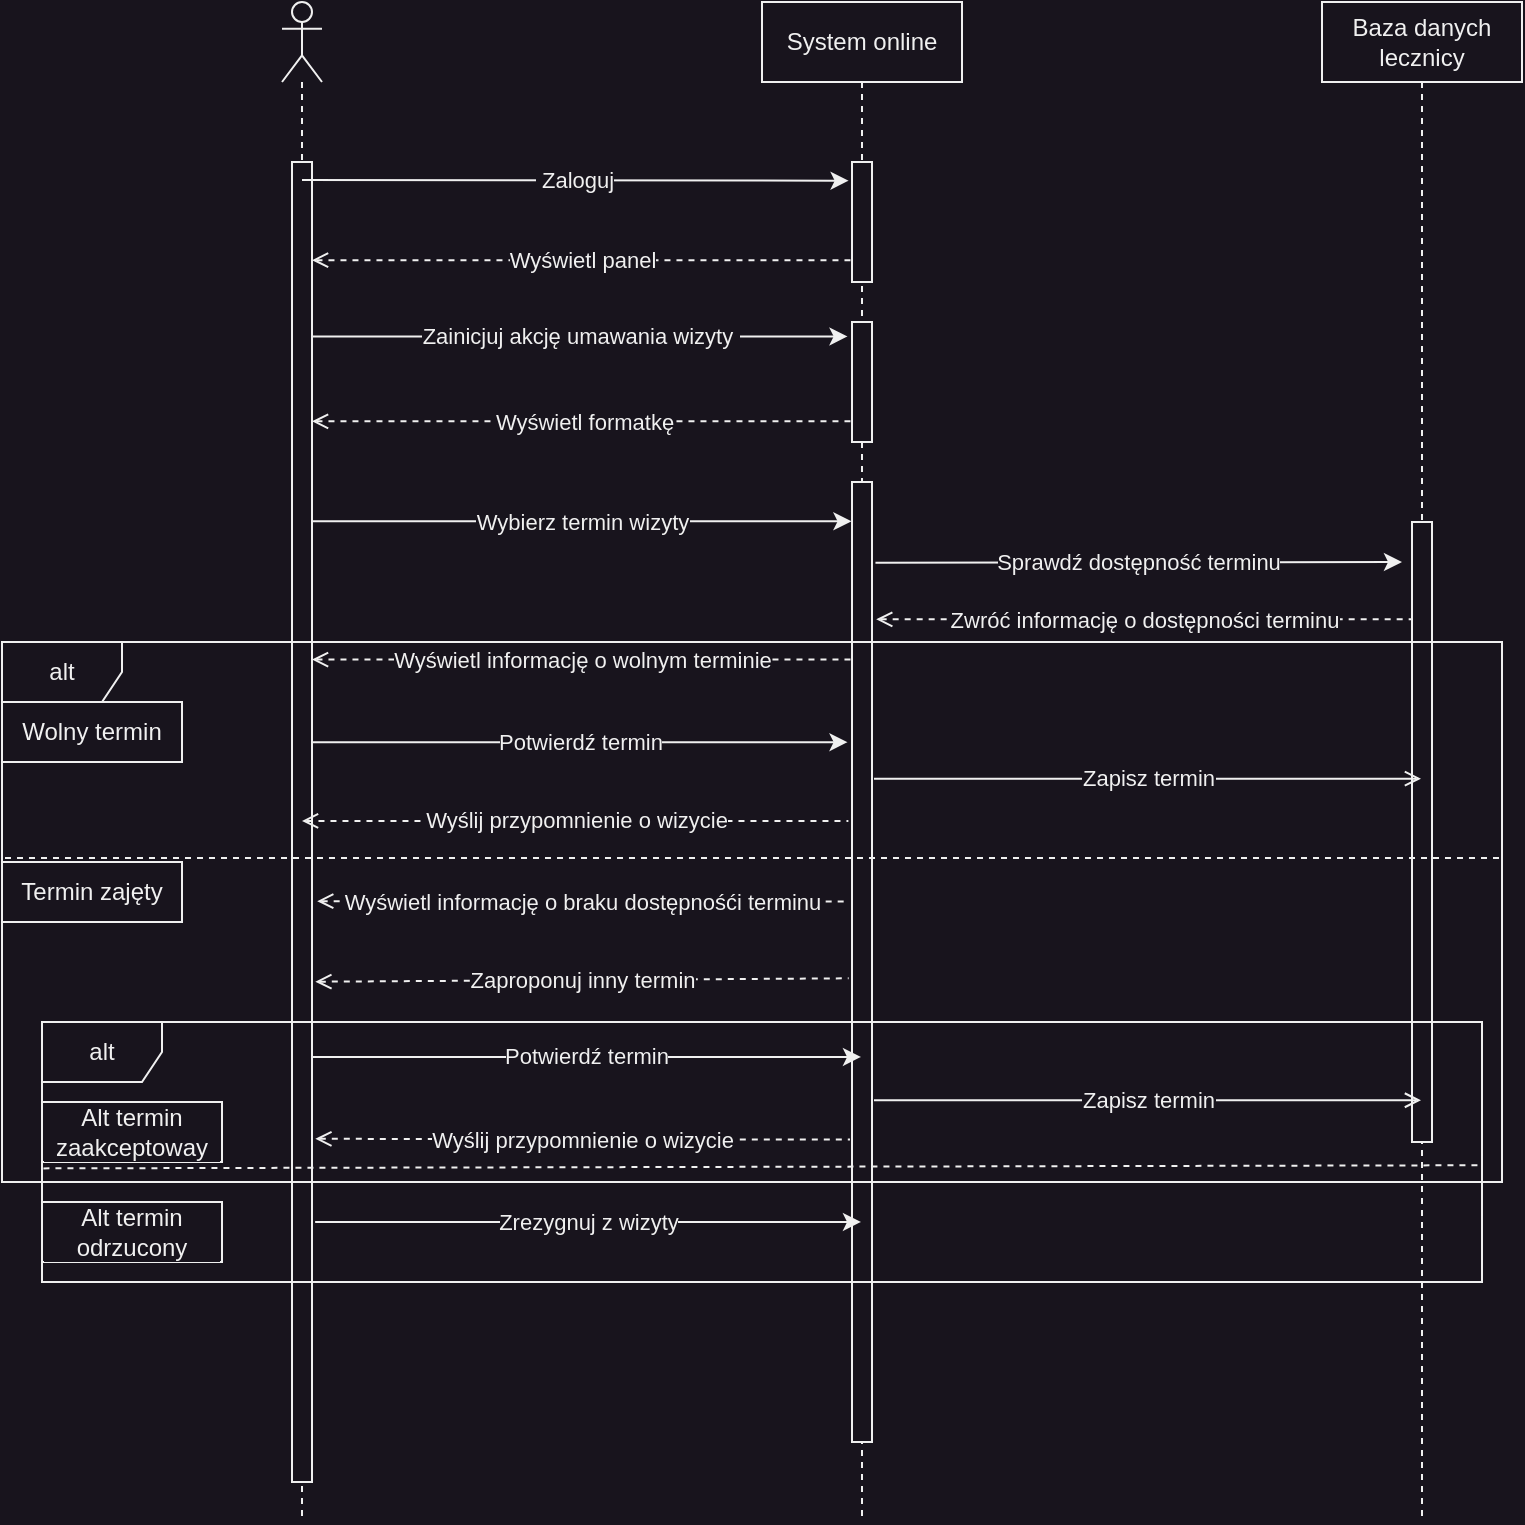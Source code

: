 <mxfile>
    <diagram id="hrDizmAoiEksj0nWwZ9k" name="Page-1">
        <mxGraphModel dx="2066" dy="792" grid="1" gridSize="10" guides="1" tooltips="1" connect="1" arrows="1" fold="1" page="1" pageScale="1" pageWidth="850" pageHeight="1100" background="#18141D" math="0" shadow="0">
            <root>
                <mxCell id="0"/>
                <mxCell id="1" parent="0"/>
                <mxCell id="2" value="" style="shape=umlLifeline;participant=umlActor;perimeter=lifelinePerimeter;whiteSpace=wrap;html=1;container=1;collapsible=0;recursiveResize=0;verticalAlign=top;spacingTop=36;outlineConnect=0;fillColor=#18141D;fontColor=#F0F0F0;strokeColor=#F0F0F0;labelBackgroundColor=#18141D;" parent="1" vertex="1">
                    <mxGeometry x="70" y="40" width="20" height="760" as="geometry"/>
                </mxCell>
                <mxCell id="6" value="" style="html=1;points=[];perimeter=orthogonalPerimeter;fillColor=#18141D;fontColor=#F0F0F0;strokeColor=#F0F0F0;labelBackgroundColor=#18141D;" parent="2" vertex="1">
                    <mxGeometry x="5" y="80" width="10" height="660" as="geometry"/>
                </mxCell>
                <mxCell id="3" value="System online" style="shape=umlLifeline;perimeter=lifelinePerimeter;whiteSpace=wrap;html=1;container=1;collapsible=0;recursiveResize=0;outlineConnect=0;fillColor=#18141D;fontColor=#F0F0F0;strokeColor=#F0F0F0;labelBackgroundColor=#18141D;" parent="1" vertex="1">
                    <mxGeometry x="310" y="40" width="100" height="760" as="geometry"/>
                </mxCell>
                <mxCell id="8" value="" style="html=1;points=[];perimeter=orthogonalPerimeter;fillColor=#18141D;fontColor=#F0F0F0;strokeColor=#F0F0F0;labelBackgroundColor=#18141D;" parent="3" vertex="1">
                    <mxGeometry x="45" y="80" width="10" height="60" as="geometry"/>
                </mxCell>
                <mxCell id="14" value="" style="html=1;points=[];perimeter=orthogonalPerimeter;fillColor=#18141D;fontColor=#F0F0F0;strokeColor=#F0F0F0;labelBackgroundColor=#18141D;" parent="3" vertex="1">
                    <mxGeometry x="45" y="160" width="10" height="60" as="geometry"/>
                </mxCell>
                <mxCell id="32" style="edgeStyle=none;html=1;startArrow=open;startFill=0;endArrow=open;endFill=0;fillColor=#18141D;fontColor=#F0F0F0;strokeColor=#F0F0F0;labelBackgroundColor=#18141D;" parent="3" source="19" target="3" edge="1">
                    <mxGeometry relative="1" as="geometry"/>
                </mxCell>
                <mxCell id="19" value="" style="html=1;points=[];perimeter=orthogonalPerimeter;fillColor=#18141D;fontColor=#F0F0F0;strokeColor=#F0F0F0;labelBackgroundColor=#18141D;" parent="3" vertex="1">
                    <mxGeometry x="45" y="240" width="10" height="480" as="geometry"/>
                </mxCell>
                <mxCell id="4" value="Baza danych lecznicy" style="shape=umlLifeline;perimeter=lifelinePerimeter;whiteSpace=wrap;html=1;container=1;collapsible=0;recursiveResize=0;outlineConnect=0;fillColor=#18141D;fontColor=#F0F0F0;strokeColor=#F0F0F0;labelBackgroundColor=#18141D;" parent="1" vertex="1">
                    <mxGeometry x="590" y="40" width="100" height="760" as="geometry"/>
                </mxCell>
                <mxCell id="31" style="edgeStyle=none;html=1;startArrow=open;startFill=0;endArrow=open;endFill=0;fillColor=#18141D;fontColor=#F0F0F0;strokeColor=#F0F0F0;labelBackgroundColor=#18141D;" parent="4" source="10" target="4" edge="1">
                    <mxGeometry relative="1" as="geometry"/>
                </mxCell>
                <mxCell id="10" value="" style="html=1;points=[];perimeter=orthogonalPerimeter;fillColor=#18141D;fontColor=#F0F0F0;strokeColor=#F0F0F0;labelBackgroundColor=#18141D;" parent="4" vertex="1">
                    <mxGeometry x="45" y="260" width="10" height="310" as="geometry"/>
                </mxCell>
                <mxCell id="9" value="&amp;nbsp;Zaloguj" style="endArrow=classic;html=1;entryX=-0.169;entryY=0.156;entryDx=0;entryDy=0;entryPerimeter=0;fillColor=#18141D;fontColor=#F0F0F0;strokeColor=#F0F0F0;labelBackgroundColor=#18141D;" parent="1" target="8" edge="1">
                    <mxGeometry width="50" height="50" relative="1" as="geometry">
                        <mxPoint x="80" y="129" as="sourcePoint"/>
                        <mxPoint x="130" y="120" as="targetPoint"/>
                    </mxGeometry>
                </mxCell>
                <mxCell id="12" value="Wyświetl panel" style="endArrow=none;dashed=1;html=1;startArrow=open;startFill=0;entryX=-0.059;entryY=0.818;entryDx=0;entryDy=0;entryPerimeter=0;fillColor=#18141D;fontColor=#F0F0F0;strokeColor=#F0F0F0;labelBackgroundColor=#18141D;" parent="1" source="6" target="8" edge="1">
                    <mxGeometry width="50" height="50" relative="1" as="geometry">
                        <mxPoint x="240" y="230" as="sourcePoint"/>
                        <mxPoint x="290" y="180" as="targetPoint"/>
                    </mxGeometry>
                </mxCell>
                <mxCell id="15" value="Zainicjuj akcję umawania wizyty&amp;nbsp;" style="endArrow=classic;html=1;entryX=-0.224;entryY=0.12;entryDx=0;entryDy=0;entryPerimeter=0;fillColor=#18141D;fontColor=#F0F0F0;strokeColor=#F0F0F0;labelBackgroundColor=#18141D;" parent="1" source="6" target="14" edge="1">
                    <mxGeometry width="50" height="50" relative="1" as="geometry">
                        <mxPoint x="80" y="220" as="sourcePoint"/>
                        <mxPoint x="348.31" y="220" as="targetPoint"/>
                    </mxGeometry>
                </mxCell>
                <mxCell id="16" value="Wyświetl formatkę" style="endArrow=none;dashed=1;html=1;startArrow=open;startFill=0;entryX=0.052;entryY=0.828;entryDx=0;entryDy=0;entryPerimeter=0;fillColor=#18141D;fontColor=#F0F0F0;strokeColor=#F0F0F0;labelBackgroundColor=#18141D;" parent="1" source="6" target="14" edge="1">
                    <mxGeometry width="50" height="50" relative="1" as="geometry">
                        <mxPoint x="94.07" y="178.6" as="sourcePoint"/>
                        <mxPoint x="364.41" y="179.08" as="targetPoint"/>
                    </mxGeometry>
                </mxCell>
                <mxCell id="20" value="Wybierz termin wizyty" style="endArrow=classic;html=1;entryX=-0.027;entryY=0.041;entryDx=0;entryDy=0;entryPerimeter=0;fillColor=#18141D;fontColor=#F0F0F0;strokeColor=#F0F0F0;labelBackgroundColor=#18141D;" parent="1" source="6" target="19" edge="1">
                    <mxGeometry width="50" height="50" relative="1" as="geometry">
                        <mxPoint x="120" y="360" as="sourcePoint"/>
                        <mxPoint x="300" y="290" as="targetPoint"/>
                    </mxGeometry>
                </mxCell>
                <mxCell id="22" value="Sprawdź dostępność terminu" style="endArrow=classic;html=1;exitX=1.173;exitY=0.084;exitDx=0;exitDy=0;exitPerimeter=0;fillColor=#18141D;fontColor=#F0F0F0;strokeColor=#F0F0F0;labelBackgroundColor=#18141D;" parent="1" source="19" edge="1">
                    <mxGeometry width="50" height="50" relative="1" as="geometry">
                        <mxPoint x="360" y="314" as="sourcePoint"/>
                        <mxPoint x="630" y="320" as="targetPoint"/>
                    </mxGeometry>
                </mxCell>
                <mxCell id="23" value="Zwróć informację o dostępności terminu" style="endArrow=none;dashed=1;html=1;startArrow=open;startFill=0;exitX=1.21;exitY=0.143;exitDx=0;exitDy=0;exitPerimeter=0;fillColor=#18141D;fontColor=#F0F0F0;strokeColor=#F0F0F0;labelBackgroundColor=#18141D;" parent="1" source="19" target="10" edge="1">
                    <mxGeometry width="50" height="50" relative="1" as="geometry">
                        <mxPoint x="360" y="380" as="sourcePoint"/>
                        <mxPoint x="630.52" y="380.0" as="targetPoint"/>
                    </mxGeometry>
                </mxCell>
                <mxCell id="24" value="Wyświetl informację o wolnym terminie" style="endArrow=none;dashed=1;html=1;startArrow=open;startFill=0;entryX=-0.059;entryY=0.185;entryDx=0;entryDy=0;entryPerimeter=0;fillColor=#18141D;fontColor=#F0F0F0;strokeColor=#F0F0F0;labelBackgroundColor=#18141D;" parent="1" source="6" target="19" edge="1">
                    <mxGeometry width="50" height="50" relative="1" as="geometry">
                        <mxPoint x="90" y="390" as="sourcePoint"/>
                        <mxPoint x="290" y="400" as="targetPoint"/>
                    </mxGeometry>
                </mxCell>
                <mxCell id="26" value="Potwierdź termin" style="endArrow=classic;html=1;entryX=-0.224;entryY=0.271;entryDx=0;entryDy=0;entryPerimeter=0;fillColor=#18141D;fontColor=#F0F0F0;strokeColor=#F0F0F0;labelBackgroundColor=#18141D;" parent="1" source="6" target="19" edge="1">
                    <mxGeometry width="50" height="50" relative="1" as="geometry">
                        <mxPoint x="100" y="480" as="sourcePoint"/>
                        <mxPoint x="350" y="420" as="targetPoint"/>
                    </mxGeometry>
                </mxCell>
                <mxCell id="28" value="Zapisz termin" style="endArrow=open;html=1;exitX=1.1;exitY=0.309;exitDx=0;exitDy=0;exitPerimeter=0;endFill=0;fillColor=#18141D;fontColor=#F0F0F0;strokeColor=#F0F0F0;labelBackgroundColor=#18141D;" parent="1" source="19" target="4" edge="1">
                    <mxGeometry width="50" height="50" relative="1" as="geometry">
                        <mxPoint x="370" y="430.0" as="sourcePoint"/>
                        <mxPoint x="630" y="428" as="targetPoint"/>
                    </mxGeometry>
                </mxCell>
                <mxCell id="29" value="Wyślij przypomnienie o wizycie" style="endArrow=none;dashed=1;html=1;startArrow=open;startFill=0;entryX=-0.181;entryY=0.353;entryDx=0;entryDy=0;entryPerimeter=0;fillColor=#18141D;fontColor=#F0F0F0;strokeColor=#F0F0F0;labelBackgroundColor=#18141D;" parent="1" source="2" target="19" edge="1">
                    <mxGeometry width="50" height="50" relative="1" as="geometry">
                        <mxPoint x="90" y="415" as="sourcePoint"/>
                        <mxPoint x="280" y="440" as="targetPoint"/>
                    </mxGeometry>
                </mxCell>
                <mxCell id="33" value="Wyświetl informację o braku dostępnośći terminu" style="endArrow=none;dashed=1;html=1;startArrow=open;startFill=0;entryX=-0.26;entryY=0.437;entryDx=0;entryDy=0;entryPerimeter=0;exitX=1.26;exitY=0.56;exitDx=0;exitDy=0;exitPerimeter=0;fillColor=#18141D;fontColor=#F0F0F0;strokeColor=#F0F0F0;labelBackgroundColor=#18141D;" parent="1" source="6" target="19" edge="1">
                    <mxGeometry width="50" height="50" relative="1" as="geometry">
                        <mxPoint x="90" y="450" as="sourcePoint"/>
                        <mxPoint x="348.27" y="450" as="targetPoint"/>
                    </mxGeometry>
                </mxCell>
                <mxCell id="34" value="Zaproponuj inny termin" style="endArrow=none;dashed=1;html=1;startArrow=open;startFill=0;entryX=-0.167;entryY=0.517;entryDx=0;entryDy=0;entryPerimeter=0;exitX=1.167;exitY=0.621;exitDx=0;exitDy=0;exitPerimeter=0;fillColor=#18141D;fontColor=#F0F0F0;strokeColor=#F0F0F0;labelBackgroundColor=#18141D;" parent="1" source="6" target="19" edge="1">
                    <mxGeometry width="50" height="50" relative="1" as="geometry">
                        <mxPoint x="90" y="591" as="sourcePoint"/>
                        <mxPoint x="366.91" y="461.3" as="targetPoint"/>
                    </mxGeometry>
                </mxCell>
                <mxCell id="35" value="Potwierdź termin" style="endArrow=classic;html=1;exitX=0.967;exitY=0.678;exitDx=0;exitDy=0;exitPerimeter=0;fillColor=#18141D;fontColor=#F0F0F0;strokeColor=#F0F0F0;labelBackgroundColor=#18141D;" parent="1" source="6" target="3" edge="1">
                    <mxGeometry width="50" height="50" relative="1" as="geometry">
                        <mxPoint x="95" y="382.1" as="sourcePoint"/>
                        <mxPoint x="363.27" y="382.1" as="targetPoint"/>
                    </mxGeometry>
                </mxCell>
                <mxCell id="36" value="Zrezygnuj z wizyty" style="endArrow=classic;html=1;exitX=1.156;exitY=0.803;exitDx=0;exitDy=0;exitPerimeter=0;fillColor=#18141D;fontColor=#F0F0F0;strokeColor=#F0F0F0;labelBackgroundColor=#18141D;" parent="1" source="6" target="3" edge="1">
                    <mxGeometry width="50" height="50" relative="1" as="geometry">
                        <mxPoint x="110" y="650" as="sourcePoint"/>
                        <mxPoint x="350" y="547" as="targetPoint"/>
                    </mxGeometry>
                </mxCell>
                <mxCell id="44" value="Wyślij przypomnienie o wizycie" style="endArrow=none;dashed=1;html=1;startArrow=open;startFill=0;entryX=-0.1;entryY=0.685;entryDx=0;entryDy=0;entryPerimeter=0;exitX=1.167;exitY=0.74;exitDx=0;exitDy=0;exitPerimeter=0;fillColor=#18141D;fontColor=#F0F0F0;strokeColor=#F0F0F0;labelBackgroundColor=#18141D;" parent="1" source="6" target="19" edge="1">
                    <mxGeometry width="50" height="50" relative="1" as="geometry">
                        <mxPoint x="89.667" y="459.44" as="sourcePoint"/>
                        <mxPoint x="363.19" y="459.44" as="targetPoint"/>
                    </mxGeometry>
                </mxCell>
                <mxCell id="45" value="Zapisz termin" style="endArrow=open;html=1;exitX=1.1;exitY=0.644;exitDx=0;exitDy=0;exitPerimeter=0;endFill=0;fillColor=#18141D;fontColor=#F0F0F0;strokeColor=#F0F0F0;labelBackgroundColor=#18141D;" parent="1" source="19" target="4" edge="1">
                    <mxGeometry width="50" height="50" relative="1" as="geometry">
                        <mxPoint x="376" y="438.32" as="sourcePoint"/>
                        <mxPoint x="649.5" y="438.32" as="targetPoint"/>
                    </mxGeometry>
                </mxCell>
                <mxCell id="46" value="alt" style="shape=umlFrame;whiteSpace=wrap;html=1;fillColor=#18141D;fontColor=#F0F0F0;strokeColor=#F0F0F0;labelBackgroundColor=#18141D;" parent="1" vertex="1">
                    <mxGeometry x="-70" y="360" width="750" height="270" as="geometry"/>
                </mxCell>
                <mxCell id="48" value="" style="endArrow=none;html=1;exitX=0.002;exitY=0.4;exitDx=0;exitDy=0;exitPerimeter=0;dashed=1;fillColor=#18141D;fontColor=#F0F0F0;strokeColor=#F0F0F0;labelBackgroundColor=#18141D;" parent="1" source="46" edge="1">
                    <mxGeometry width="50" height="50" relative="1" as="geometry">
                        <mxPoint x="290" y="510" as="sourcePoint"/>
                        <mxPoint x="680" y="468" as="targetPoint"/>
                    </mxGeometry>
                </mxCell>
                <mxCell id="49" value="Wolny termin" style="text;html=1;strokeColor=#F0F0F0;fillColor=#18141D;align=center;verticalAlign=middle;whiteSpace=wrap;rounded=0;fontColor=#F0F0F0;labelBackgroundColor=#18141D;" parent="1" vertex="1">
                    <mxGeometry x="-70" y="390" width="90" height="30" as="geometry"/>
                </mxCell>
                <mxCell id="50" value="Termin zajęty" style="text;html=1;strokeColor=#F0F0F0;fillColor=#18141D;align=center;verticalAlign=middle;whiteSpace=wrap;rounded=0;fontColor=#F0F0F0;labelBackgroundColor=#18141D;" parent="1" vertex="1">
                    <mxGeometry x="-70" y="470" width="90" height="30" as="geometry"/>
                </mxCell>
                <mxCell id="51" value="alt" style="shape=umlFrame;whiteSpace=wrap;html=1;fillColor=#18141D;fontColor=#F0F0F0;strokeColor=#F0F0F0;labelBackgroundColor=#18141D;" parent="1" vertex="1">
                    <mxGeometry x="-50" y="550" width="720" height="130" as="geometry"/>
                </mxCell>
                <mxCell id="52" value="Alt termin zaakceptoway" style="text;html=1;strokeColor=#F0F0F0;fillColor=#18141D;align=center;verticalAlign=middle;whiteSpace=wrap;rounded=0;fontColor=#F0F0F0;labelBackgroundColor=#18141D;" parent="1" vertex="1">
                    <mxGeometry x="-50" y="590" width="90" height="30" as="geometry"/>
                </mxCell>
                <mxCell id="53" value="Alt termin odrzucony" style="text;html=1;strokeColor=#F0F0F0;fillColor=#18141D;align=center;verticalAlign=middle;whiteSpace=wrap;rounded=0;fontColor=#F0F0F0;labelBackgroundColor=#18141D;" parent="1" vertex="1">
                    <mxGeometry x="-50" y="640" width="90" height="30" as="geometry"/>
                </mxCell>
                <mxCell id="54" value="" style="endArrow=none;dashed=1;html=1;exitX=0.001;exitY=0.563;exitDx=0;exitDy=0;exitPerimeter=0;entryX=0.999;entryY=0.551;entryDx=0;entryDy=0;entryPerimeter=0;fillColor=#18141D;fontColor=#F0F0F0;strokeColor=#F0F0F0;labelBackgroundColor=#18141D;" parent="1" source="51" target="51" edge="1">
                    <mxGeometry width="50" height="50" relative="1" as="geometry">
                        <mxPoint x="240" y="640" as="sourcePoint"/>
                        <mxPoint x="290" y="590" as="targetPoint"/>
                    </mxGeometry>
                </mxCell>
            </root>
        </mxGraphModel>
    </diagram>
</mxfile>